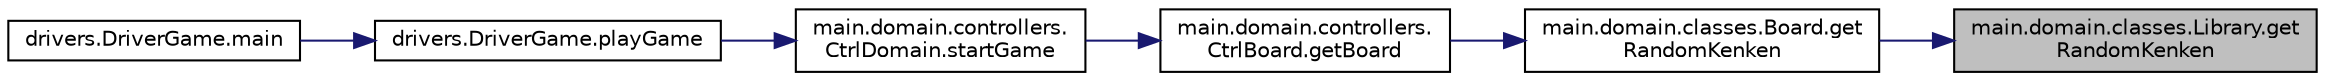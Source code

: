 digraph "main.domain.classes.Library.getRandomKenken"
{
 // INTERACTIVE_SVG=YES
 // LATEX_PDF_SIZE
  edge [fontname="Helvetica",fontsize="10",labelfontname="Helvetica",labelfontsize="10"];
  node [fontname="Helvetica",fontsize="10",shape=record];
  rankdir="RL";
  Node1 [label="main.domain.classes.Library.get\lRandomKenken",height=0.2,width=0.4,color="black", fillcolor="grey75", style="filled", fontcolor="black",tooltip=" "];
  Node1 -> Node2 [dir="back",color="midnightblue",fontsize="10",style="solid",fontname="Helvetica"];
  Node2 [label="main.domain.classes.Board.get\lRandomKenken",height=0.2,width=0.4,color="black", fillcolor="white", style="filled",URL="$classmain_1_1domain_1_1classes_1_1Board.html#a0c5ae3faee9839522298f6a3b499c5b9",tooltip=" "];
  Node2 -> Node3 [dir="back",color="midnightblue",fontsize="10",style="solid",fontname="Helvetica"];
  Node3 [label="main.domain.controllers.\lCtrlBoard.getBoard",height=0.2,width=0.4,color="black", fillcolor="white", style="filled",URL="$classmain_1_1domain_1_1controllers_1_1CtrlBoard.html#a8a3513e059a9d70c093978d3dc1f968b",tooltip=" "];
  Node3 -> Node4 [dir="back",color="midnightblue",fontsize="10",style="solid",fontname="Helvetica"];
  Node4 [label="main.domain.controllers.\lCtrlDomain.startGame",height=0.2,width=0.4,color="black", fillcolor="white", style="filled",URL="$classmain_1_1domain_1_1controllers_1_1CtrlDomain.html#aeac6ac5ecd9fbcb891fd61bac3c3cdaf",tooltip=" "];
  Node4 -> Node5 [dir="back",color="midnightblue",fontsize="10",style="solid",fontname="Helvetica"];
  Node5 [label="drivers.DriverGame.playGame",height=0.2,width=0.4,color="black", fillcolor="white", style="filled",URL="$classdrivers_1_1DriverGame.html#a94903d20d4a5b1d0c537a19080aa8d66",tooltip=" "];
  Node5 -> Node6 [dir="back",color="midnightblue",fontsize="10",style="solid",fontname="Helvetica"];
  Node6 [label="drivers.DriverGame.main",height=0.2,width=0.4,color="black", fillcolor="white", style="filled",URL="$classdrivers_1_1DriverGame.html#a7e9a4f1ba3a295e840e5a92a1323e83b",tooltip=" "];
}
